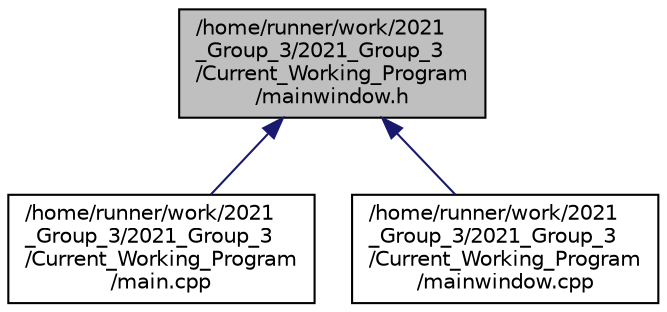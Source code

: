 digraph "/home/runner/work/2021_Group_3/2021_Group_3/Current_Working_Program/mainwindow.h"
{
 // LATEX_PDF_SIZE
  bgcolor="transparent";
  edge [fontname="Helvetica",fontsize="10",labelfontname="Helvetica",labelfontsize="10"];
  node [fontname="Helvetica",fontsize="10",shape=record];
  Node1 [label="/home/runner/work/2021\l_Group_3/2021_Group_3\l/Current_Working_Program\l/mainwindow.h",height=0.2,width=0.4,color="black", fillcolor="grey75", style="filled", fontcolor="black",tooltip="QMainWindow class used to render and edit models."];
  Node1 -> Node2 [dir="back",color="midnightblue",fontsize="10",style="solid",fontname="Helvetica"];
  Node2 [label="/home/runner/work/2021\l_Group_3/2021_Group_3\l/Current_Working_Program\l/main.cpp",height=0.2,width=0.4,color="black",URL="$main_8cpp.html",tooltip=" "];
  Node1 -> Node3 [dir="back",color="midnightblue",fontsize="10",style="solid",fontname="Helvetica"];
  Node3 [label="/home/runner/work/2021\l_Group_3/2021_Group_3\l/Current_Working_Program\l/mainwindow.cpp",height=0.2,width=0.4,color="black",URL="$mainwindow_8cpp.html",tooltip=" "];
}
